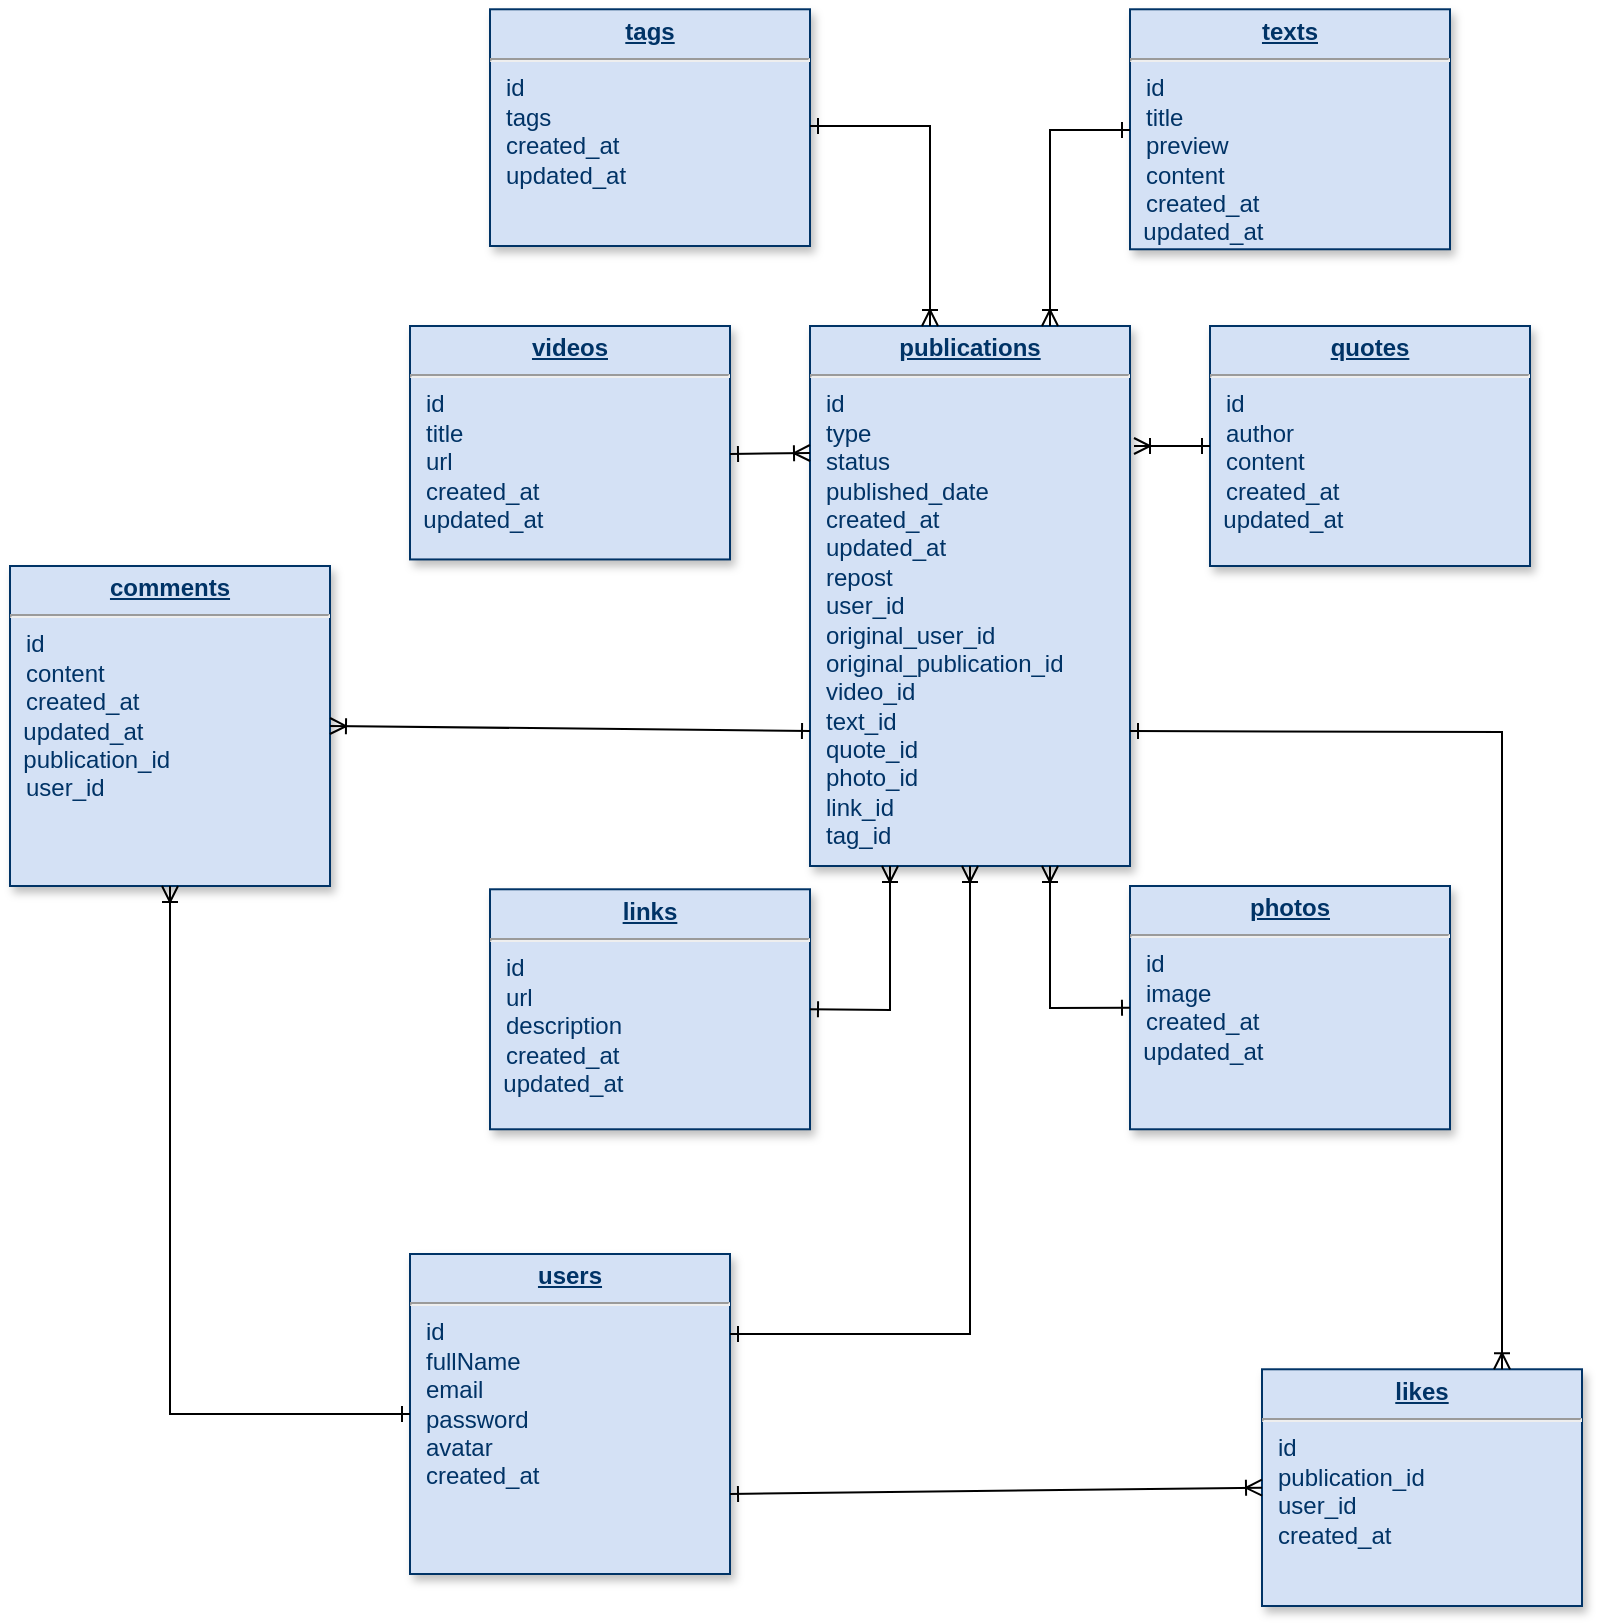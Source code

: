 <mxfile version="24.7.6">
  <diagram name="Page-1" id="efa7a0a1-bf9b-a30e-e6df-94a7791c09e9">
    <mxGraphModel dx="1434" dy="665" grid="1" gridSize="10" guides="1" tooltips="1" connect="1" arrows="1" fold="1" page="1" pageScale="1" pageWidth="826" pageHeight="1169" background="none" math="0" shadow="0">
      <root>
        <mxCell id="0" />
        <mxCell id="1" parent="0" />
        <mxCell id="19" value="&lt;p style=&quot;margin: 0px; margin-top: 4px; text-align: center; text-decoration: underline;&quot;&gt;&lt;b&gt;comments&lt;/b&gt;&lt;/p&gt;&lt;hr&gt;&lt;p style=&quot;margin: 0px; margin-left: 8px;&quot;&gt;id&lt;br&gt;&lt;/p&gt;&lt;p style=&quot;margin: 0px; margin-left: 8px;&quot;&gt;content&lt;/p&gt;&lt;p style=&quot;margin: 0px; margin-left: 8px;&quot;&gt;&lt;span style=&quot;background-color: initial;&quot;&gt;created_at&lt;/span&gt;&lt;/p&gt;&lt;div&gt;&lt;span style=&quot;background-color: initial;&quot;&gt;&amp;nbsp; updated_at&lt;/span&gt;&lt;/div&gt;&lt;div&gt;&lt;span style=&quot;background-color: initial;&quot;&gt;&amp;nbsp; publication_id&lt;br&gt;&lt;/span&gt;&lt;/div&gt;&lt;p style=&quot;margin: 0px; margin-left: 8px;&quot;&gt;user_id&lt;/p&gt;" style="verticalAlign=top;align=left;overflow=fill;fontSize=12;fontFamily=Helvetica;html=1;strokeColor=#003366;shadow=1;fillColor=#D4E1F5;fontColor=#003366" parent="1" vertex="1">
          <mxGeometry x="40" y="320" width="160" height="160" as="geometry" />
        </mxCell>
        <mxCell id="23" value="&lt;p style=&quot;margin: 0px; margin-top: 4px; text-align: center; text-decoration: underline;&quot;&gt;&lt;b&gt;publications&lt;/b&gt;&lt;/p&gt;&lt;hr&gt;&lt;p style=&quot;margin: 0px; margin-left: 8px;&quot;&gt;id&lt;/p&gt;&lt;p style=&quot;margin: 0px; margin-left: 8px;&quot;&gt;type&lt;/p&gt;&lt;p style=&quot;margin: 0px 0px 0px 8px;&quot;&gt;status&lt;/p&gt;&lt;p style=&quot;margin: 0px; margin-left: 8px;&quot;&gt;published_date&lt;br&gt;&lt;/p&gt;&lt;p style=&quot;margin: 0px; margin-left: 8px;&quot;&gt;&lt;span style=&quot;background-color: initial;&quot;&gt;created_at&lt;/span&gt;&lt;/p&gt;&lt;p style=&quot;margin: 0px; margin-left: 8px;&quot;&gt;&lt;span style=&quot;background-color: initial;&quot;&gt;updated_at&lt;br&gt;&lt;/span&gt;&lt;/p&gt;&lt;p style=&quot;margin: 0px; margin-left: 8px;&quot;&gt;repost&lt;br&gt;&lt;/p&gt;&lt;p style=&quot;margin: 0px; margin-left: 8px;&quot;&gt;user_id&lt;/p&gt;&lt;p style=&quot;margin: 0px; margin-left: 8px;&quot;&gt;original_user_id&lt;/p&gt;&lt;p style=&quot;margin: 0px; margin-left: 8px;&quot;&gt;original_publication_id&lt;/p&gt;&lt;p style=&quot;margin: 0px; margin-left: 8px;&quot;&gt;video_id&lt;/p&gt;&lt;p style=&quot;margin: 0px; margin-left: 8px;&quot;&gt;text_id&lt;/p&gt;&lt;p style=&quot;margin: 0px; margin-left: 8px;&quot;&gt;quote_id&lt;/p&gt;&lt;p style=&quot;margin: 0px; margin-left: 8px;&quot;&gt;photo_id&lt;/p&gt;&lt;p style=&quot;margin: 0px; margin-left: 8px;&quot;&gt;link_id&lt;/p&gt;&lt;p style=&quot;margin: 0px; margin-left: 8px;&quot;&gt;tag_id&lt;br&gt;&lt;/p&gt;" style="verticalAlign=top;align=left;overflow=fill;fontSize=12;fontFamily=Helvetica;html=1;strokeColor=#003366;shadow=1;fillColor=#D4E1F5;fontColor=#003366" parent="1" vertex="1">
          <mxGeometry x="440" y="200" width="160" height="270" as="geometry" />
        </mxCell>
        <mxCell id="25" value="&lt;p style=&quot;margin: 0px; margin-top: 4px; text-align: center; text-decoration: underline;&quot;&gt;&lt;strong&gt;users&lt;/strong&gt;&lt;/p&gt;&lt;hr&gt;&lt;p style=&quot;margin: 0px; margin-left: 8px;&quot;&gt;id&lt;/p&gt;&lt;p style=&quot;margin: 0px; margin-left: 8px;&quot;&gt;fullName&lt;/p&gt;&lt;p style=&quot;margin: 0px; margin-left: 8px;&quot;&gt;email&lt;/p&gt;&lt;p style=&quot;margin: 0px; margin-left: 8px;&quot;&gt;password&lt;/p&gt;&lt;p style=&quot;margin: 0px; margin-left: 8px;&quot;&gt;avatar&lt;/p&gt;&lt;p style=&quot;margin: 0px; margin-left: 8px;&quot;&gt;created_at&lt;/p&gt;" style="verticalAlign=top;align=left;overflow=fill;fontSize=12;fontFamily=Helvetica;html=1;strokeColor=#003366;shadow=1;fillColor=#D4E1F5;fontColor=#003366" parent="1" vertex="1">
          <mxGeometry x="240" y="664" width="160" height="160" as="geometry" />
        </mxCell>
        <mxCell id="35" value="&lt;p style=&quot;margin: 0px; margin-top: 4px; text-align: center; text-decoration: underline;&quot;&gt;&lt;strong&gt;videos&lt;/strong&gt;&lt;/p&gt;&lt;hr&gt;&lt;p style=&quot;margin: 0px; margin-left: 8px;&quot;&gt;id&lt;/p&gt;&lt;p style=&quot;margin: 0px; margin-left: 8px;&quot;&gt;title&lt;/p&gt;&lt;p style=&quot;margin: 0px; margin-left: 8px;&quot;&gt;url&lt;/p&gt;&lt;p style=&quot;margin: 0px; margin-left: 8px;&quot;&gt;&lt;span style=&quot;background-color: initial;&quot;&gt;created_at&lt;/span&gt;&lt;/p&gt;&lt;span style=&quot;background-color: initial;&quot;&gt;&amp;nbsp; updated_at&lt;/span&gt;&lt;p style=&quot;margin: 0px; margin-left: 8px;&quot;&gt;&lt;/p&gt;" style="verticalAlign=top;align=left;overflow=fill;fontSize=12;fontFamily=Helvetica;html=1;strokeColor=#003366;shadow=1;fillColor=#D4E1F5;fontColor=#003366" parent="1" vertex="1">
          <mxGeometry x="240" y="200" width="160" height="116.72" as="geometry" />
        </mxCell>
        <mxCell id="Bu_hMBb6ncxbFsUqz1-H-121" value="&lt;p style=&quot;margin: 0px; margin-top: 4px; text-align: center; text-decoration: underline;&quot;&gt;&lt;strong&gt;texts&lt;/strong&gt;&lt;/p&gt;&lt;hr&gt;&lt;p style=&quot;margin: 0px; margin-left: 8px;&quot;&gt;id&lt;/p&gt;&lt;p style=&quot;margin: 0px; margin-left: 8px;&quot;&gt;title&lt;/p&gt;&lt;p style=&quot;margin: 0px; margin-left: 8px;&quot;&gt;preview&lt;/p&gt;&lt;p style=&quot;margin: 0px; margin-left: 8px;&quot;&gt;&lt;span style=&quot;white-space: pre-wrap; background-color: initial;&quot;&gt;content&lt;/span&gt;&lt;/p&gt;&lt;p style=&quot;margin: 0px; margin-left: 8px;&quot;&gt;&lt;span style=&quot;background-color: initial;&quot;&gt;created_at&lt;/span&gt;&lt;/p&gt;&lt;span style=&quot;background-color: initial;&quot;&gt;&amp;nbsp; updated_at&lt;/span&gt;&lt;p style=&quot;margin: 0px; margin-left: 8px;&quot;&gt;&lt;/p&gt;" style="verticalAlign=top;align=left;overflow=fill;fontSize=12;fontFamily=Helvetica;html=1;strokeColor=#003366;shadow=1;fillColor=#D4E1F5;fontColor=#003366" parent="1" vertex="1">
          <mxGeometry x="600" y="41.64" width="160" height="120" as="geometry" />
        </mxCell>
        <mxCell id="Bu_hMBb6ncxbFsUqz1-H-126" value="&lt;p style=&quot;margin: 0px; margin-top: 4px; text-align: center; text-decoration: underline;&quot;&gt;&lt;b&gt;quotes&lt;/b&gt;&lt;/p&gt;&lt;hr&gt;&lt;p style=&quot;margin: 0px; margin-left: 8px;&quot;&gt;id&lt;/p&gt;&lt;p style=&quot;margin: 0px; margin-left: 8px;&quot;&gt;&lt;span style=&quot;white-space: pre-wrap;&quot; data-src-align=&quot;0:5&quot; class=&quot;EzKURWReUAB5oZgtQNkl&quot;&gt;author&lt;/span&gt;&lt;br&gt;&lt;/p&gt;&lt;p style=&quot;margin: 0px; margin-left: 8px;&quot;&gt;&lt;span style=&quot;white-space: pre-wrap;&quot;&gt;content&lt;/span&gt;&lt;br&gt;&lt;/p&gt;&lt;p style=&quot;margin: 0px; margin-left: 8px;&quot;&gt;&lt;span style=&quot;background-color: initial;&quot;&gt;created_at&lt;/span&gt;&lt;/p&gt;&lt;span style=&quot;background-color: initial;&quot;&gt;&amp;nbsp; updated_at&lt;/span&gt;&lt;p style=&quot;margin: 0px; margin-left: 8px;&quot;&gt;&lt;/p&gt;" style="verticalAlign=top;align=left;overflow=fill;fontSize=12;fontFamily=Helvetica;html=1;strokeColor=#003366;shadow=1;fillColor=#D4E1F5;fontColor=#003366" parent="1" vertex="1">
          <mxGeometry x="640" y="200" width="160" height="120" as="geometry" />
        </mxCell>
        <mxCell id="En4P59nBTayrIF0M59aB-35" value="&lt;p style=&quot;margin: 0px; margin-top: 4px; text-align: center; text-decoration: underline;&quot;&gt;&lt;b&gt;photos&lt;/b&gt;&lt;/p&gt;&lt;hr&gt;&lt;p style=&quot;margin: 0px; margin-left: 8px;&quot;&gt;id&lt;/p&gt;&lt;p style=&quot;margin: 0px; margin-left: 8px;&quot;&gt;&lt;span style=&quot;white-space: pre-wrap;&quot; data-src-align=&quot;0:5&quot; class=&quot;EzKURWReUAB5oZgtQNkl&quot;&gt;image&lt;/span&gt;&lt;/p&gt;&lt;p style=&quot;margin: 0px; margin-left: 8px;&quot;&gt;&lt;span style=&quot;background-color: initial;&quot;&gt;created_at&lt;/span&gt;&lt;/p&gt;&lt;span style=&quot;background-color: initial;&quot;&gt;&amp;nbsp; updated_at&lt;/span&gt;&lt;p style=&quot;margin: 0px; margin-left: 8px;&quot;&gt;&lt;/p&gt;" style="verticalAlign=top;align=left;overflow=fill;fontSize=12;fontFamily=Helvetica;html=1;strokeColor=#003366;shadow=1;fillColor=#D4E1F5;fontColor=#003366" parent="1" vertex="1">
          <mxGeometry x="600" y="480" width="160" height="121.64" as="geometry" />
        </mxCell>
        <mxCell id="En4P59nBTayrIF0M59aB-36" value="&lt;p style=&quot;margin: 0px; margin-top: 4px; text-align: center; text-decoration: underline;&quot;&gt;&lt;b&gt;links&lt;/b&gt;&lt;/p&gt;&lt;hr&gt;&lt;p style=&quot;margin: 0px; margin-left: 8px;&quot;&gt;id&lt;/p&gt;&lt;p style=&quot;margin: 0px; margin-left: 8px;&quot;&gt;&lt;span style=&quot;white-space: pre-wrap;&quot; data-src-align=&quot;0:5&quot; class=&quot;EzKURWReUAB5oZgtQNkl&quot;&gt;url&lt;/span&gt;&lt;/p&gt;&lt;p style=&quot;margin: 0px; margin-left: 8px;&quot;&gt;&lt;span style=&quot;white-space: pre-wrap;&quot; data-src-align=&quot;0:5&quot; class=&quot;EzKURWReUAB5oZgtQNkl&quot;&gt;description&lt;/span&gt;&lt;/p&gt;&lt;p style=&quot;margin: 0px; margin-left: 8px;&quot;&gt;&lt;span style=&quot;background-color: initial;&quot;&gt;created_at&lt;/span&gt;&lt;/p&gt;&lt;span style=&quot;background-color: initial;&quot;&gt;&amp;nbsp; updated_at&lt;/span&gt;&lt;p style=&quot;margin: 0px; margin-left: 8px;&quot;&gt;&lt;/p&gt;" style="verticalAlign=top;align=left;overflow=fill;fontSize=12;fontFamily=Helvetica;html=1;strokeColor=#003366;shadow=1;fillColor=#D4E1F5;fontColor=#003366" parent="1" vertex="1">
          <mxGeometry x="280" y="481.64" width="160" height="120" as="geometry" />
        </mxCell>
        <mxCell id="KBRTVxKUymFoqiNVbtnT-36" value="" style="endArrow=ERone;html=1;rounded=0;startArrow=ERoneToMany;startFill=0;endFill=0;exitX=0.5;exitY=0;exitDx=0;exitDy=0;" parent="1" edge="1">
          <mxGeometry width="50" height="50" relative="1" as="geometry">
            <mxPoint x="560" y="200" as="sourcePoint" />
            <mxPoint x="600" y="102" as="targetPoint" />
            <Array as="points">
              <mxPoint x="560" y="102" />
            </Array>
          </mxGeometry>
        </mxCell>
        <mxCell id="KBRTVxKUymFoqiNVbtnT-37" value="" style="endArrow=ERone;html=1;rounded=0;startArrow=ERoneToMany;startFill=0;endFill=0;exitX=1;exitY=0.5;exitDx=0;exitDy=0;entryX=0;entryY=0.75;entryDx=0;entryDy=0;" parent="1" source="19" target="23" edge="1">
          <mxGeometry width="50" height="50" relative="1" as="geometry">
            <mxPoint x="380" y="360" as="sourcePoint" />
            <mxPoint x="440" y="380" as="targetPoint" />
          </mxGeometry>
        </mxCell>
        <mxCell id="KBRTVxKUymFoqiNVbtnT-38" value="" style="endArrow=ERone;html=1;rounded=0;startArrow=ERoneToMany;startFill=0;endFill=0;exitX=0;exitY=0.25;exitDx=0;exitDy=0;" parent="1" edge="1">
          <mxGeometry width="50" height="50" relative="1" as="geometry">
            <mxPoint x="440" y="263.5" as="sourcePoint" />
            <mxPoint x="400" y="264" as="targetPoint" />
            <Array as="points" />
          </mxGeometry>
        </mxCell>
        <mxCell id="KBRTVxKUymFoqiNVbtnT-39" value="" style="endArrow=ERone;html=1;rounded=0;startArrow=ERoneToMany;startFill=0;endFill=0;exitX=0.25;exitY=1;exitDx=0;exitDy=0;entryX=1;entryY=0.5;entryDx=0;entryDy=0;" parent="1" source="23" target="En4P59nBTayrIF0M59aB-36" edge="1">
          <mxGeometry width="50" height="50" relative="1" as="geometry">
            <mxPoint x="450" y="530" as="sourcePoint" />
            <mxPoint x="500" y="480" as="targetPoint" />
            <Array as="points">
              <mxPoint x="480" y="542" />
            </Array>
          </mxGeometry>
        </mxCell>
        <mxCell id="KBRTVxKUymFoqiNVbtnT-40" value="" style="endArrow=ERone;html=1;rounded=0;startArrow=ERoneToMany;startFill=0;endFill=0;entryX=0;entryY=0.5;entryDx=0;entryDy=0;exitX=0.75;exitY=1;exitDx=0;exitDy=0;" parent="1" source="23" target="En4P59nBTayrIF0M59aB-35" edge="1">
          <mxGeometry width="50" height="50" relative="1" as="geometry">
            <mxPoint x="530" y="510" as="sourcePoint" />
            <mxPoint x="580" y="460" as="targetPoint" />
            <Array as="points">
              <mxPoint x="560" y="541" />
            </Array>
          </mxGeometry>
        </mxCell>
        <mxCell id="KBRTVxKUymFoqiNVbtnT-41" value="" style="endArrow=ERone;html=1;rounded=0;startArrow=ERoneToMany;startFill=0;endFill=0;entryX=0;entryY=0.5;entryDx=0;entryDy=0;" parent="1" target="Bu_hMBb6ncxbFsUqz1-H-126" edge="1">
          <mxGeometry width="50" height="50" relative="1" as="geometry">
            <mxPoint x="602" y="260" as="sourcePoint" />
            <mxPoint x="670" y="380" as="targetPoint" />
          </mxGeometry>
        </mxCell>
        <mxCell id="KBRTVxKUymFoqiNVbtnT-42" value="" style="endArrow=ERone;html=1;rounded=0;startArrow=ERoneToMany;startFill=0;endFill=0;entryX=1;entryY=0.25;entryDx=0;entryDy=0;exitX=0.5;exitY=1;exitDx=0;exitDy=0;" parent="1" source="23" target="25" edge="1">
          <mxGeometry width="50" height="50" relative="1" as="geometry">
            <mxPoint x="430" y="720" as="sourcePoint" />
            <mxPoint x="590" y="720" as="targetPoint" />
            <Array as="points">
              <mxPoint x="520" y="704" />
            </Array>
          </mxGeometry>
        </mxCell>
        <mxCell id="KBRTVxKUymFoqiNVbtnT-47" value="&lt;p style=&quot;margin: 0px; margin-top: 4px; text-align: center; text-decoration: underline;&quot;&gt;&lt;b&gt;likes&lt;/b&gt;&lt;/p&gt;&lt;hr&gt;&lt;p style=&quot;margin: 0px; margin-left: 8px;&quot;&gt;id&lt;br&gt;publication_id&lt;/p&gt;&lt;p style=&quot;margin: 0px; margin-left: 8px;&quot;&gt;user_id&lt;/p&gt;&lt;p style=&quot;margin: 0px; margin-left: 8px;&quot;&gt;&lt;span style=&quot;background-color: initial;&quot;&gt;created_at&lt;/span&gt;&lt;/p&gt;&lt;span style=&quot;background-color: initial;&quot;&gt;&lt;/span&gt;&lt;p style=&quot;margin: 0px; margin-left: 8px;&quot;&gt;&lt;/p&gt;" style="verticalAlign=top;align=left;overflow=fill;fontSize=12;fontFamily=Helvetica;html=1;strokeColor=#003366;shadow=1;fillColor=#D4E1F5;fontColor=#003366" parent="1" vertex="1">
          <mxGeometry x="666" y="721.64" width="160" height="118.36" as="geometry" />
        </mxCell>
        <mxCell id="KBRTVxKUymFoqiNVbtnT-48" value="" style="endArrow=ERone;html=1;rounded=0;startArrow=ERoneToMany;startFill=0;endFill=0;entryX=0;entryY=0.5;entryDx=0;entryDy=0;exitX=0.5;exitY=1;exitDx=0;exitDy=0;" parent="1" source="19" target="25" edge="1">
          <mxGeometry width="50" height="50" relative="1" as="geometry">
            <mxPoint x="70" y="570" as="sourcePoint" />
            <mxPoint x="190" y="440" as="targetPoint" />
            <Array as="points">
              <mxPoint x="120" y="744" />
            </Array>
          </mxGeometry>
        </mxCell>
        <mxCell id="KBRTVxKUymFoqiNVbtnT-49" value="" style="endArrow=ERone;html=1;rounded=0;startArrow=ERoneToMany;startFill=0;endFill=0;entryX=1;entryY=0.75;entryDx=0;entryDy=0;exitX=0.75;exitY=0;exitDx=0;exitDy=0;" parent="1" source="KBRTVxKUymFoqiNVbtnT-47" target="23" edge="1">
          <mxGeometry width="50" height="50" relative="1" as="geometry">
            <mxPoint x="920" y="725.64" as="sourcePoint" />
            <mxPoint x="600" y="384" as="targetPoint" />
            <Array as="points">
              <mxPoint x="786" y="403" />
            </Array>
          </mxGeometry>
        </mxCell>
        <mxCell id="KBRTVxKUymFoqiNVbtnT-50" value="" style="endArrow=ERone;html=1;rounded=0;startArrow=ERoneToMany;startFill=0;endFill=0;exitX=0;exitY=0.5;exitDx=0;exitDy=0;entryX=1;entryY=0.75;entryDx=0;entryDy=0;" parent="1" source="KBRTVxKUymFoqiNVbtnT-47" target="25" edge="1">
          <mxGeometry width="50" height="50" relative="1" as="geometry">
            <mxPoint x="540" y="803" as="sourcePoint" />
            <mxPoint x="410" y="781" as="targetPoint" />
            <Array as="points" />
          </mxGeometry>
        </mxCell>
        <mxCell id="bAIyk8YcbwBSa77_3uFs-35" value="&lt;p style=&quot;margin: 0px; margin-top: 4px; text-align: center; text-decoration: underline;&quot;&gt;&lt;b&gt;tags&lt;/b&gt;&lt;/p&gt;&lt;hr&gt;&lt;p style=&quot;margin: 0px; margin-left: 8px;&quot;&gt;id&lt;/p&gt;&lt;p style=&quot;margin: 0px; margin-left: 8px;&quot;&gt;tags&lt;br&gt;&lt;/p&gt;&lt;p style=&quot;margin: 0px; margin-left: 8px;&quot;&gt;&lt;span style=&quot;background-color: initial;&quot;&gt;created_at&lt;/span&gt;&lt;/p&gt;&lt;p style=&quot;margin: 0px; margin-left: 8px;&quot;&gt;&lt;span style=&quot;background-color: initial;&quot;&gt;updated_at&lt;br&gt;&lt;/span&gt;&lt;/p&gt;&lt;span style=&quot;background-color: initial;&quot;&gt;&lt;/span&gt;&lt;p style=&quot;margin: 0px; margin-left: 8px;&quot;&gt;&lt;/p&gt;" style="verticalAlign=top;align=left;overflow=fill;fontSize=12;fontFamily=Helvetica;html=1;strokeColor=#003366;shadow=1;fillColor=#D4E1F5;fontColor=#003366" vertex="1" parent="1">
          <mxGeometry x="280" y="41.64" width="160" height="118.36" as="geometry" />
        </mxCell>
        <mxCell id="bAIyk8YcbwBSa77_3uFs-36" value="" style="endArrow=ERone;html=1;rounded=0;startArrow=ERoneToMany;startFill=0;endFill=0;exitX=0.5;exitY=0;exitDx=0;exitDy=0;" edge="1" parent="1">
          <mxGeometry width="50" height="50" relative="1" as="geometry">
            <mxPoint x="500" y="200" as="sourcePoint" />
            <mxPoint x="440" y="100" as="targetPoint" />
            <Array as="points">
              <mxPoint x="500" y="100" />
            </Array>
          </mxGeometry>
        </mxCell>
      </root>
    </mxGraphModel>
  </diagram>
</mxfile>

